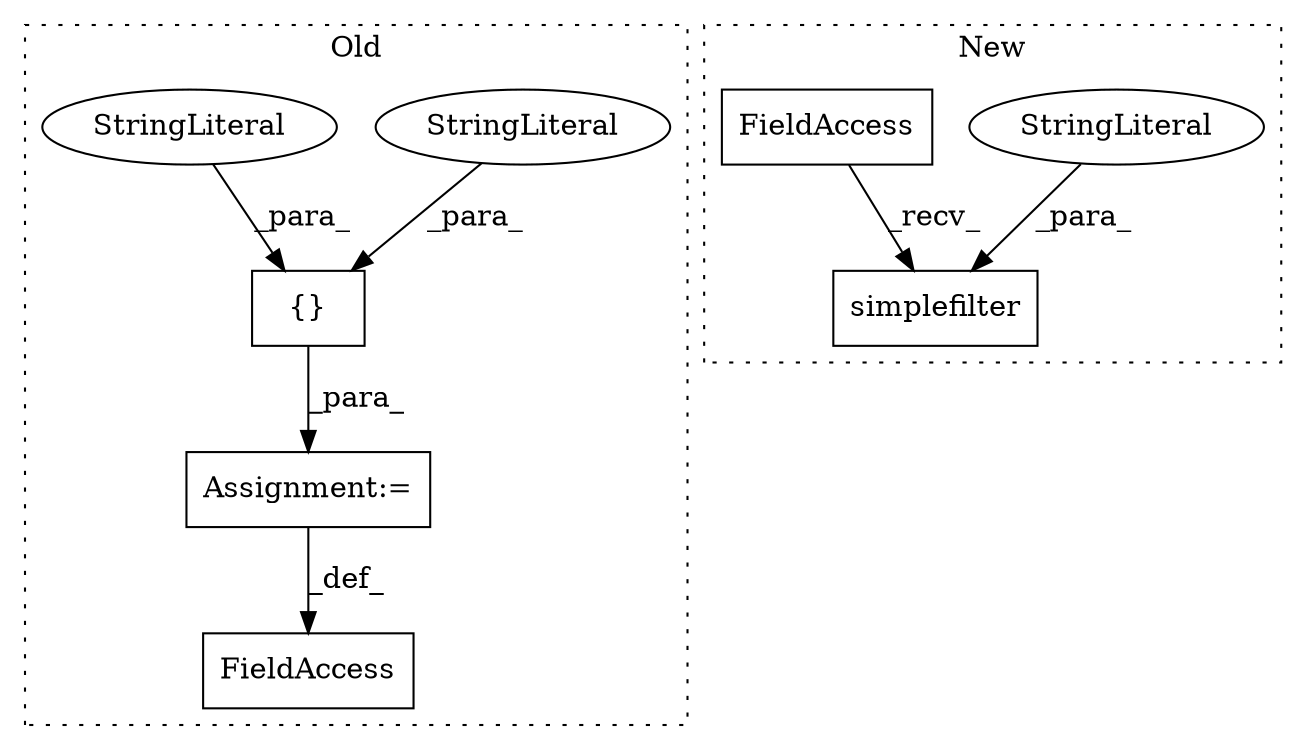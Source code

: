 digraph G {
subgraph cluster0 {
1 [label="{}" a="4" s="3137,3179" l="1,1" shape="box"];
4 [label="StringLiteral" a="45" s="3138" l="15" shape="ellipse"];
5 [label="StringLiteral" a="45" s="3154" l="25" shape="ellipse"];
7 [label="FieldAccess" a="22" s="3117" l="7" shape="box"];
8 [label="Assignment:=" a="7" s="3124" l="1" shape="box"];
label = "Old";
style="dotted";
}
subgraph cluster1 {
2 [label="simplefilter" a="32" s="345,366" l="13,1" shape="box"];
3 [label="StringLiteral" a="45" s="358" l="8" shape="ellipse"];
6 [label="FieldAccess" a="22" s="336" l="8" shape="box"];
label = "New";
style="dotted";
}
1 -> 8 [label="_para_"];
3 -> 2 [label="_para_"];
4 -> 1 [label="_para_"];
5 -> 1 [label="_para_"];
6 -> 2 [label="_recv_"];
8 -> 7 [label="_def_"];
}